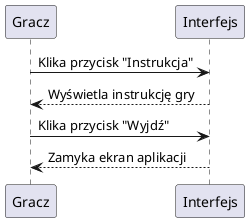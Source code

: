 @startuml
Gracz -> Interfejs : Klika przycisk "Instrukcja"
Interfejs ---> Gracz : Wyświetla instrukcję gry
Gracz -> Interfejs : Klika przycisk "Wyjdź"
Interfejs ---> Gracz : Zamyka ekran aplikacji
@enduml

